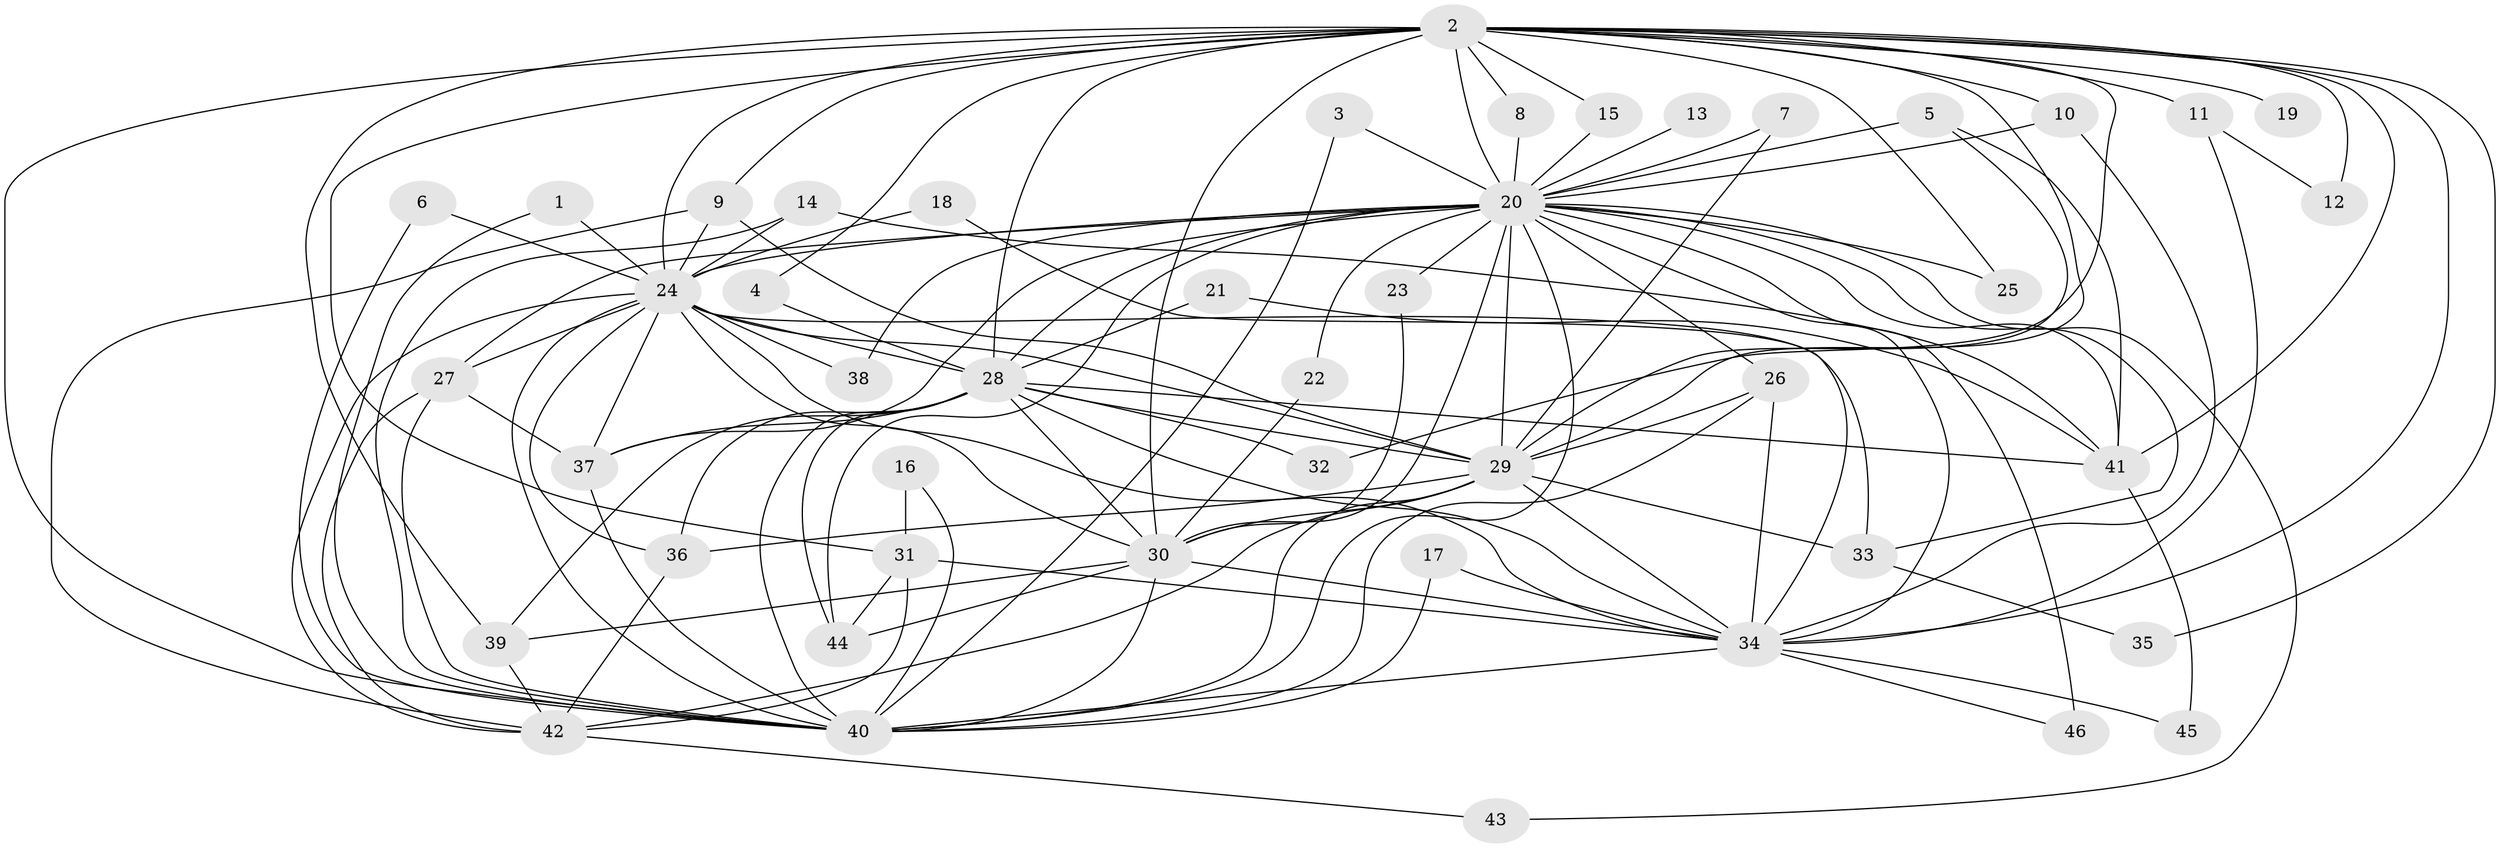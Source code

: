 // original degree distribution, {16: 0.02197802197802198, 18: 0.03296703296703297, 13: 0.01098901098901099, 21: 0.01098901098901099, 27: 0.01098901098901099, 26: 0.01098901098901099, 19: 0.01098901098901099, 8: 0.02197802197802198, 3: 0.17582417582417584, 4: 0.14285714285714285, 5: 0.02197802197802198, 2: 0.5274725274725275}
// Generated by graph-tools (version 1.1) at 2025/25/03/09/25 03:25:45]
// undirected, 46 vertices, 123 edges
graph export_dot {
graph [start="1"]
  node [color=gray90,style=filled];
  1;
  2;
  3;
  4;
  5;
  6;
  7;
  8;
  9;
  10;
  11;
  12;
  13;
  14;
  15;
  16;
  17;
  18;
  19;
  20;
  21;
  22;
  23;
  24;
  25;
  26;
  27;
  28;
  29;
  30;
  31;
  32;
  33;
  34;
  35;
  36;
  37;
  38;
  39;
  40;
  41;
  42;
  43;
  44;
  45;
  46;
  1 -- 24 [weight=1.0];
  1 -- 40 [weight=1.0];
  2 -- 4 [weight=1.0];
  2 -- 8 [weight=1.0];
  2 -- 9 [weight=1.0];
  2 -- 10 [weight=1.0];
  2 -- 11 [weight=1.0];
  2 -- 12 [weight=1.0];
  2 -- 15 [weight=1.0];
  2 -- 19 [weight=2.0];
  2 -- 20 [weight=5.0];
  2 -- 24 [weight=2.0];
  2 -- 25 [weight=1.0];
  2 -- 28 [weight=2.0];
  2 -- 29 [weight=2.0];
  2 -- 30 [weight=2.0];
  2 -- 31 [weight=1.0];
  2 -- 32 [weight=1.0];
  2 -- 34 [weight=2.0];
  2 -- 35 [weight=1.0];
  2 -- 39 [weight=1.0];
  2 -- 40 [weight=2.0];
  2 -- 41 [weight=1.0];
  3 -- 20 [weight=1.0];
  3 -- 40 [weight=1.0];
  4 -- 28 [weight=1.0];
  5 -- 20 [weight=1.0];
  5 -- 29 [weight=1.0];
  5 -- 41 [weight=1.0];
  6 -- 24 [weight=1.0];
  6 -- 40 [weight=1.0];
  7 -- 20 [weight=1.0];
  7 -- 29 [weight=1.0];
  8 -- 20 [weight=2.0];
  9 -- 24 [weight=1.0];
  9 -- 29 [weight=1.0];
  9 -- 42 [weight=1.0];
  10 -- 20 [weight=1.0];
  10 -- 34 [weight=1.0];
  11 -- 12 [weight=1.0];
  11 -- 34 [weight=1.0];
  13 -- 20 [weight=1.0];
  14 -- 24 [weight=1.0];
  14 -- 40 [weight=1.0];
  14 -- 41 [weight=1.0];
  15 -- 20 [weight=1.0];
  16 -- 31 [weight=1.0];
  16 -- 40 [weight=1.0];
  17 -- 34 [weight=1.0];
  17 -- 40 [weight=1.0];
  18 -- 24 [weight=1.0];
  18 -- 34 [weight=1.0];
  20 -- 22 [weight=1.0];
  20 -- 23 [weight=1.0];
  20 -- 24 [weight=3.0];
  20 -- 25 [weight=1.0];
  20 -- 26 [weight=1.0];
  20 -- 27 [weight=1.0];
  20 -- 28 [weight=2.0];
  20 -- 29 [weight=3.0];
  20 -- 30 [weight=2.0];
  20 -- 33 [weight=1.0];
  20 -- 34 [weight=2.0];
  20 -- 37 [weight=1.0];
  20 -- 38 [weight=1.0];
  20 -- 40 [weight=2.0];
  20 -- 41 [weight=2.0];
  20 -- 43 [weight=1.0];
  20 -- 44 [weight=1.0];
  20 -- 46 [weight=2.0];
  21 -- 28 [weight=2.0];
  21 -- 41 [weight=2.0];
  22 -- 30 [weight=1.0];
  23 -- 30 [weight=1.0];
  24 -- 27 [weight=1.0];
  24 -- 28 [weight=2.0];
  24 -- 29 [weight=1.0];
  24 -- 30 [weight=2.0];
  24 -- 33 [weight=2.0];
  24 -- 34 [weight=1.0];
  24 -- 36 [weight=1.0];
  24 -- 37 [weight=1.0];
  24 -- 38 [weight=2.0];
  24 -- 40 [weight=1.0];
  24 -- 42 [weight=2.0];
  26 -- 29 [weight=1.0];
  26 -- 34 [weight=1.0];
  26 -- 40 [weight=1.0];
  27 -- 37 [weight=1.0];
  27 -- 40 [weight=1.0];
  27 -- 42 [weight=1.0];
  28 -- 29 [weight=1.0];
  28 -- 30 [weight=1.0];
  28 -- 32 [weight=1.0];
  28 -- 34 [weight=3.0];
  28 -- 36 [weight=1.0];
  28 -- 37 [weight=1.0];
  28 -- 39 [weight=2.0];
  28 -- 40 [weight=1.0];
  28 -- 41 [weight=2.0];
  28 -- 44 [weight=1.0];
  29 -- 30 [weight=1.0];
  29 -- 33 [weight=2.0];
  29 -- 34 [weight=1.0];
  29 -- 36 [weight=1.0];
  29 -- 40 [weight=1.0];
  29 -- 42 [weight=2.0];
  30 -- 34 [weight=1.0];
  30 -- 39 [weight=1.0];
  30 -- 40 [weight=1.0];
  30 -- 44 [weight=1.0];
  31 -- 34 [weight=1.0];
  31 -- 42 [weight=1.0];
  31 -- 44 [weight=1.0];
  33 -- 35 [weight=1.0];
  34 -- 40 [weight=1.0];
  34 -- 45 [weight=1.0];
  34 -- 46 [weight=1.0];
  36 -- 42 [weight=1.0];
  37 -- 40 [weight=1.0];
  39 -- 42 [weight=1.0];
  41 -- 45 [weight=1.0];
  42 -- 43 [weight=1.0];
}
